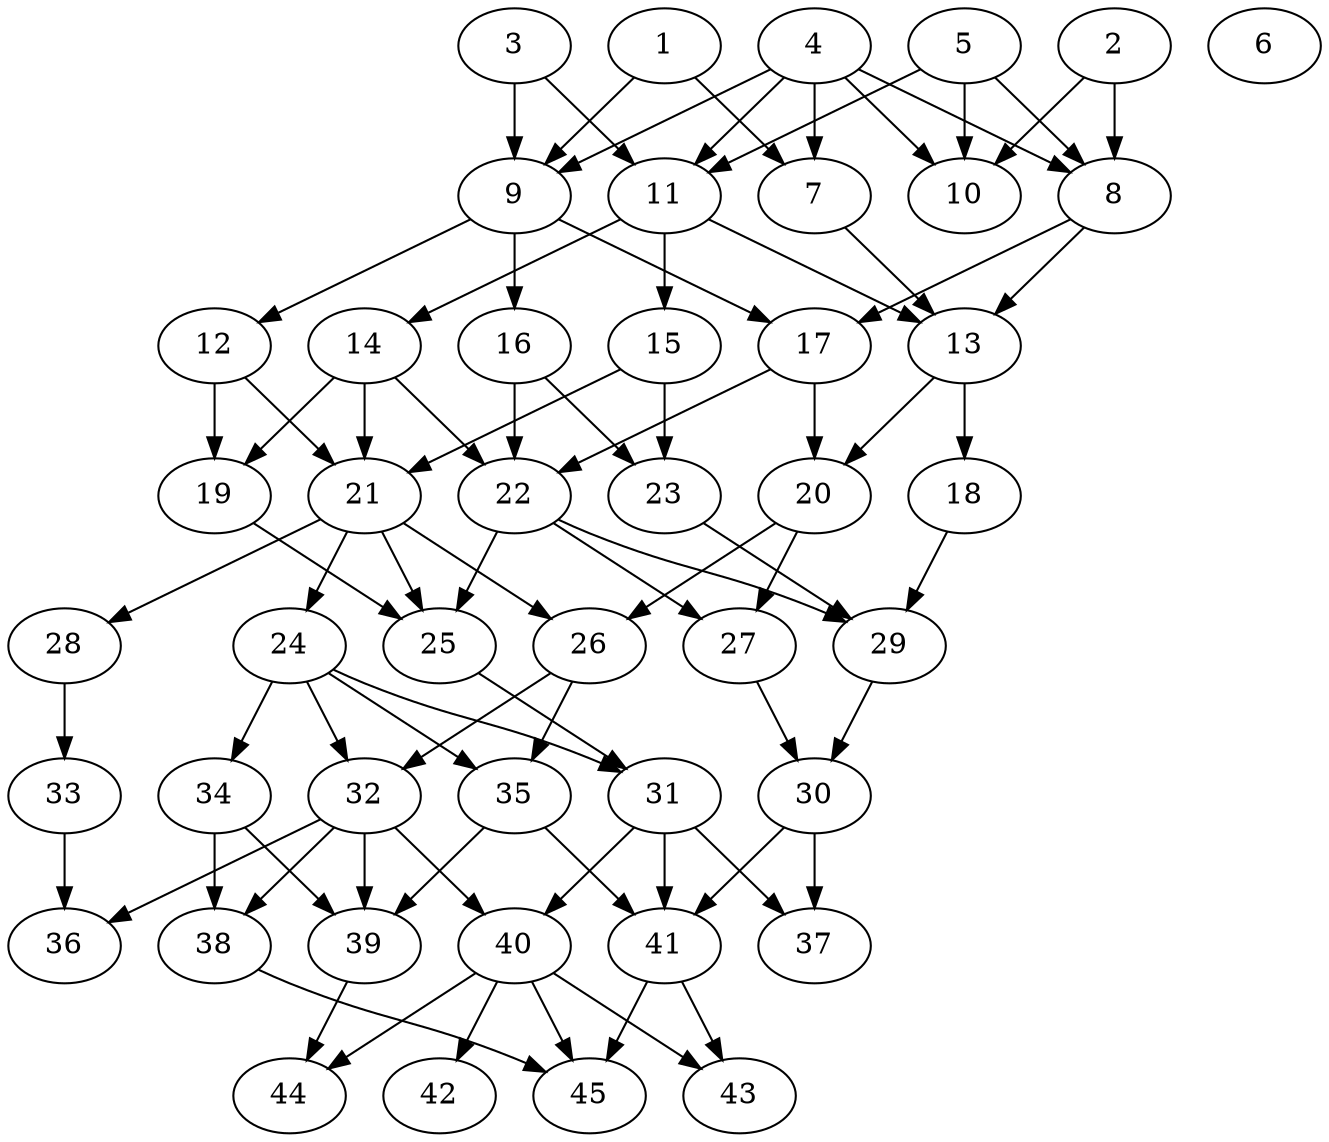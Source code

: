 // DAG automatically generated by daggen at Thu Oct  3 14:07:24 2019
// ./daggen --dot -n 45 --ccr 0.5 --fat 0.5 --regular 0.9 --density 0.5 --mindata 5242880 --maxdata 52428800 
digraph G {
  1 [size="103581696", alpha="0.10", expect_size="51790848"] 
  1 -> 7 [size ="51790848"]
  1 -> 9 [size ="51790848"]
  2 [size="90902528", alpha="0.11", expect_size="45451264"] 
  2 -> 8 [size ="45451264"]
  2 -> 10 [size ="45451264"]
  3 [size="46036992", alpha="0.00", expect_size="23018496"] 
  3 -> 9 [size ="23018496"]
  3 -> 11 [size ="23018496"]
  4 [size="58884096", alpha="0.06", expect_size="29442048"] 
  4 -> 7 [size ="29442048"]
  4 -> 8 [size ="29442048"]
  4 -> 9 [size ="29442048"]
  4 -> 10 [size ="29442048"]
  4 -> 11 [size ="29442048"]
  5 [size="82944000", alpha="0.14", expect_size="41472000"] 
  5 -> 8 [size ="41472000"]
  5 -> 10 [size ="41472000"]
  5 -> 11 [size ="41472000"]
  6 [size="76742656", alpha="0.15", expect_size="38371328"] 
  7 [size="15491072", alpha="0.02", expect_size="7745536"] 
  7 -> 13 [size ="7745536"]
  8 [size="27320320", alpha="0.19", expect_size="13660160"] 
  8 -> 13 [size ="13660160"]
  8 -> 17 [size ="13660160"]
  9 [size="42823680", alpha="0.12", expect_size="21411840"] 
  9 -> 12 [size ="21411840"]
  9 -> 16 [size ="21411840"]
  9 -> 17 [size ="21411840"]
  10 [size="99956736", alpha="0.09", expect_size="49978368"] 
  11 [size="42104832", alpha="0.14", expect_size="21052416"] 
  11 -> 13 [size ="21052416"]
  11 -> 14 [size ="21052416"]
  11 -> 15 [size ="21052416"]
  12 [size="87009280", alpha="0.16", expect_size="43504640"] 
  12 -> 19 [size ="43504640"]
  12 -> 21 [size ="43504640"]
  13 [size="44236800", alpha="0.15", expect_size="22118400"] 
  13 -> 18 [size ="22118400"]
  13 -> 20 [size ="22118400"]
  14 [size="46039040", alpha="0.10", expect_size="23019520"] 
  14 -> 19 [size ="23019520"]
  14 -> 21 [size ="23019520"]
  14 -> 22 [size ="23019520"]
  15 [size="74491904", alpha="0.10", expect_size="37245952"] 
  15 -> 21 [size ="37245952"]
  15 -> 23 [size ="37245952"]
  16 [size="46698496", alpha="0.06", expect_size="23349248"] 
  16 -> 22 [size ="23349248"]
  16 -> 23 [size ="23349248"]
  17 [size="25149440", alpha="0.12", expect_size="12574720"] 
  17 -> 20 [size ="12574720"]
  17 -> 22 [size ="12574720"]
  18 [size="32327680", alpha="0.13", expect_size="16163840"] 
  18 -> 29 [size ="16163840"]
  19 [size="26132480", alpha="0.07", expect_size="13066240"] 
  19 -> 25 [size ="13066240"]
  20 [size="80691200", alpha="0.16", expect_size="40345600"] 
  20 -> 26 [size ="40345600"]
  20 -> 27 [size ="40345600"]
  21 [size="27389952", alpha="0.05", expect_size="13694976"] 
  21 -> 24 [size ="13694976"]
  21 -> 25 [size ="13694976"]
  21 -> 26 [size ="13694976"]
  21 -> 28 [size ="13694976"]
  22 [size="93833216", alpha="0.11", expect_size="46916608"] 
  22 -> 25 [size ="46916608"]
  22 -> 27 [size ="46916608"]
  22 -> 29 [size ="46916608"]
  23 [size="75227136", alpha="0.04", expect_size="37613568"] 
  23 -> 29 [size ="37613568"]
  24 [size="49977344", alpha="0.08", expect_size="24988672"] 
  24 -> 31 [size ="24988672"]
  24 -> 32 [size ="24988672"]
  24 -> 34 [size ="24988672"]
  24 -> 35 [size ="24988672"]
  25 [size="94812160", alpha="0.07", expect_size="47406080"] 
  25 -> 31 [size ="47406080"]
  26 [size="45983744", alpha="0.01", expect_size="22991872"] 
  26 -> 32 [size ="22991872"]
  26 -> 35 [size ="22991872"]
  27 [size="73115648", alpha="0.15", expect_size="36557824"] 
  27 -> 30 [size ="36557824"]
  28 [size="34385920", alpha="0.13", expect_size="17192960"] 
  28 -> 33 [size ="17192960"]
  29 [size="95531008", alpha="0.17", expect_size="47765504"] 
  29 -> 30 [size ="47765504"]
  30 [size="33409024", alpha="0.01", expect_size="16704512"] 
  30 -> 37 [size ="16704512"]
  30 -> 41 [size ="16704512"]
  31 [size="14714880", alpha="0.11", expect_size="7357440"] 
  31 -> 37 [size ="7357440"]
  31 -> 40 [size ="7357440"]
  31 -> 41 [size ="7357440"]
  32 [size="38176768", alpha="0.18", expect_size="19088384"] 
  32 -> 36 [size ="19088384"]
  32 -> 38 [size ="19088384"]
  32 -> 39 [size ="19088384"]
  32 -> 40 [size ="19088384"]
  33 [size="89835520", alpha="0.11", expect_size="44917760"] 
  33 -> 36 [size ="44917760"]
  34 [size="16502784", alpha="0.13", expect_size="8251392"] 
  34 -> 38 [size ="8251392"]
  34 -> 39 [size ="8251392"]
  35 [size="55322624", alpha="0.07", expect_size="27661312"] 
  35 -> 39 [size ="27661312"]
  35 -> 41 [size ="27661312"]
  36 [size="90005504", alpha="0.10", expect_size="45002752"] 
  37 [size="92440576", alpha="0.15", expect_size="46220288"] 
  38 [size="67633152", alpha="0.06", expect_size="33816576"] 
  38 -> 45 [size ="33816576"]
  39 [size="32419840", alpha="0.19", expect_size="16209920"] 
  39 -> 44 [size ="16209920"]
  40 [size="19138560", alpha="0.07", expect_size="9569280"] 
  40 -> 42 [size ="9569280"]
  40 -> 43 [size ="9569280"]
  40 -> 44 [size ="9569280"]
  40 -> 45 [size ="9569280"]
  41 [size="22888448", alpha="0.19", expect_size="11444224"] 
  41 -> 43 [size ="11444224"]
  41 -> 45 [size ="11444224"]
  42 [size="75290624", alpha="0.09", expect_size="37645312"] 
  43 [size="64124928", alpha="0.12", expect_size="32062464"] 
  44 [size="23146496", alpha="0.04", expect_size="11573248"] 
  45 [size="82276352", alpha="0.14", expect_size="41138176"] 
}
